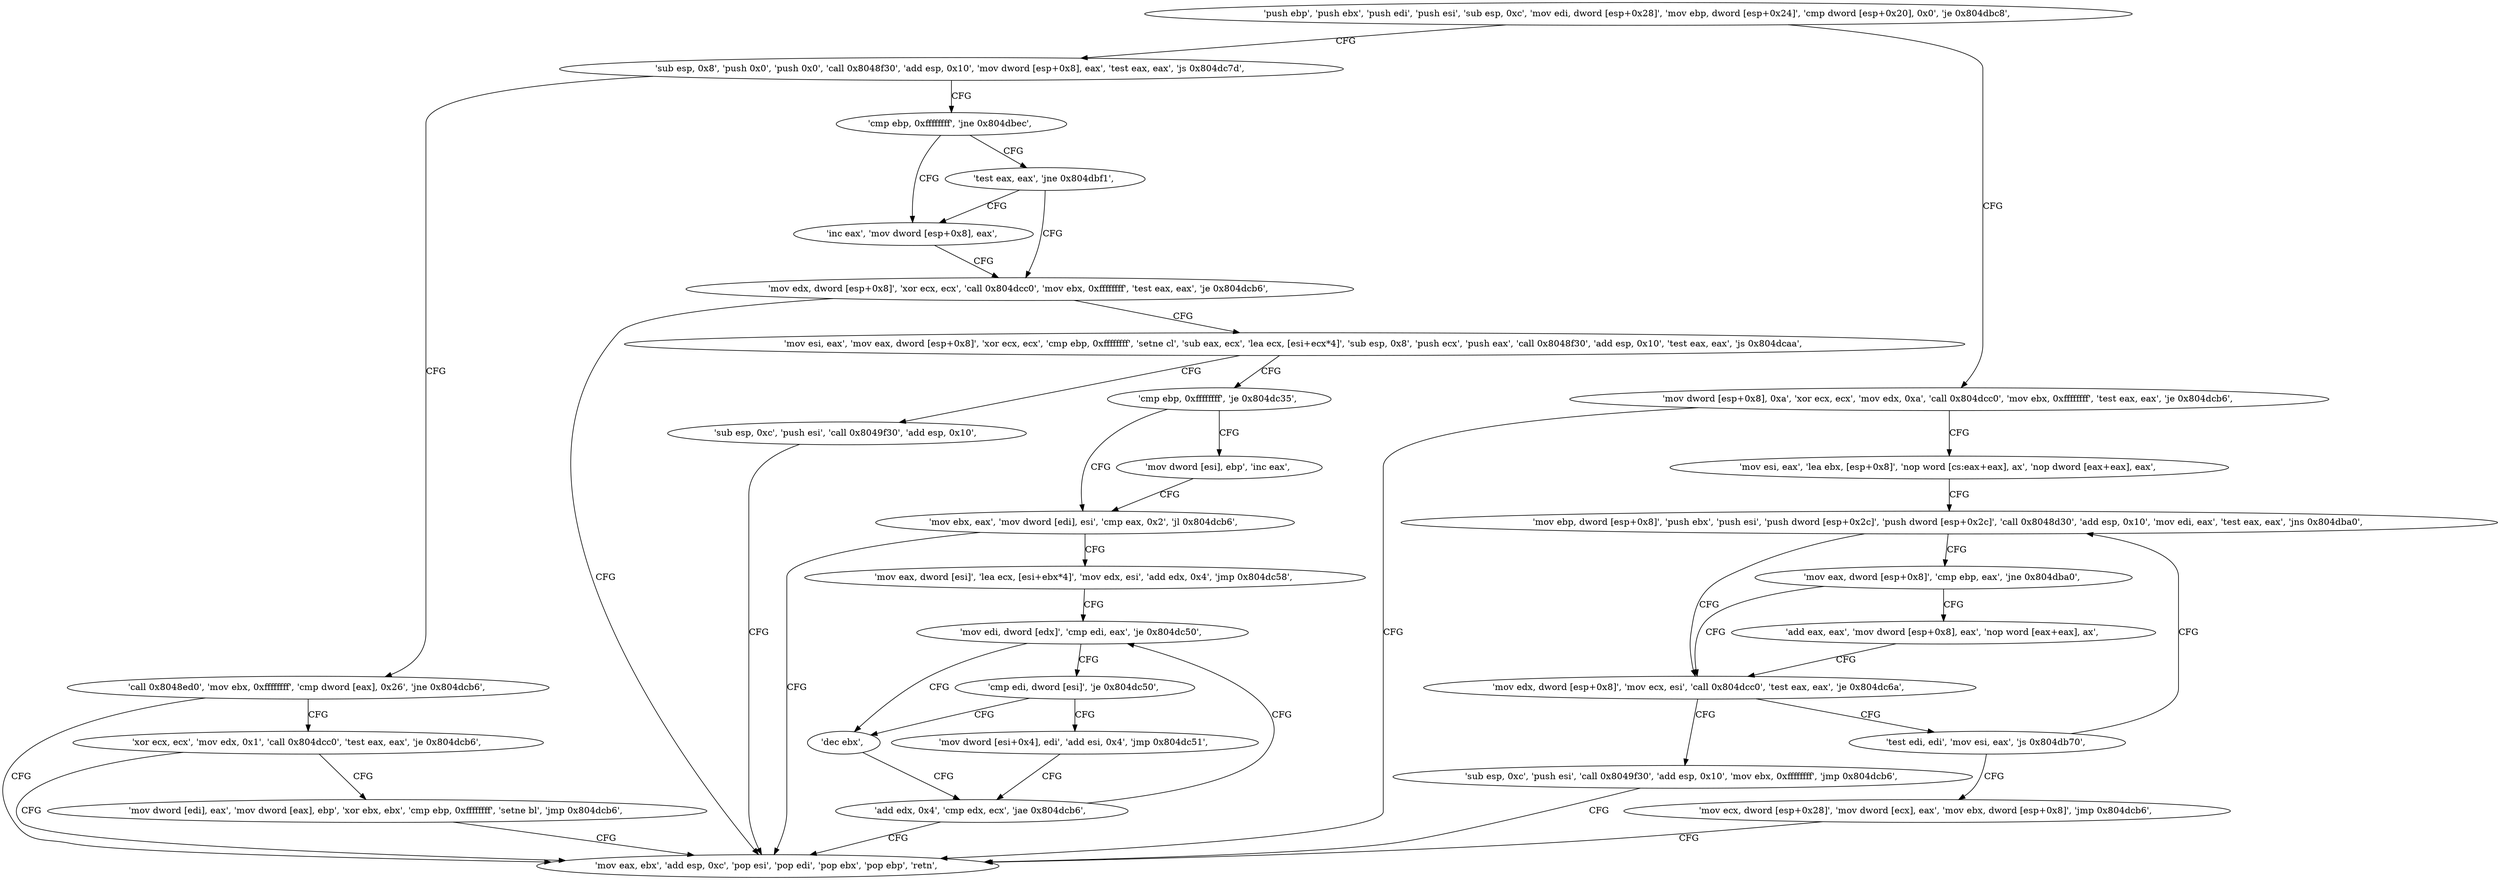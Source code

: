 digraph "func" {
"134535968" [label = "'push ebp', 'push ebx', 'push edi', 'push esi', 'sub esp, 0xc', 'mov edi, dword [esp+0x28]', 'mov ebp, dword [esp+0x24]', 'cmp dword [esp+0x20], 0x0', 'je 0x804dbc8', " ]
"134536136" [label = "'sub esp, 0x8', 'push 0x0', 'push 0x0', 'call 0x8048f30', 'add esp, 0x10', 'mov dword [esp+0x8], eax', 'test eax, eax', 'js 0x804dc7d', " ]
"134535994" [label = "'mov dword [esp+0x8], 0xa', 'xor ecx, ecx', 'mov edx, 0xa', 'call 0x804dcc0', 'mov ebx, 0xffffffff', 'test eax, eax', 'je 0x804dcb6', " ]
"134536317" [label = "'call 0x8048ed0', 'mov ebx, 0xffffffff', 'cmp dword [eax], 0x26', 'jne 0x804dcb6', " ]
"134536163" [label = "'cmp ebp, 0xffffffff', 'jne 0x804dbec', " ]
"134536374" [label = "'mov eax, ebx', 'add esp, 0xc', 'pop esi', 'pop edi', 'pop ebx', 'pop ebp', 'retn', " ]
"134536027" [label = "'mov esi, eax', 'lea ebx, [esp+0x8]', 'nop word [cs:eax+eax], ax', 'nop dword [eax+eax], eax', " ]
"134536332" [label = "'xor ecx, ecx', 'mov edx, 0x1', 'call 0x804dcc0', 'test eax, eax', 'je 0x804dcb6', " ]
"134536172" [label = "'inc eax', 'mov dword [esp+0x8], eax', " ]
"134536168" [label = "'test eax, eax', 'jne 0x804dbf1', " ]
"134536048" [label = "'mov ebp, dword [esp+0x8]', 'push ebx', 'push esi', 'push dword [esp+0x2c]', 'push dword [esp+0x2c]', 'call 0x8048d30', 'add esp, 0x10', 'mov edi, eax', 'test eax, eax', 'jns 0x804dba0', " ]
"134536348" [label = "'mov dword [edi], eax', 'mov dword [eax], ebp', 'xor ebx, ebx', 'cmp ebp, 0xffffffff', 'setne bl', 'jmp 0x804dcb6', " ]
"134536177" [label = "'mov edx, dword [esp+0x8]', 'xor ecx, ecx', 'call 0x804dcc0', 'mov ebx, 0xffffffff', 'test eax, eax', 'je 0x804dcb6', " ]
"134536096" [label = "'mov edx, dword [esp+0x8]', 'mov ecx, esi', 'call 0x804dcc0', 'test eax, eax', 'je 0x804dc6a', " ]
"134536298" [label = "'sub esp, 0xc', 'push esi', 'call 0x8049f30', 'add esp, 0x10', 'mov ebx, 0xffffffff', 'jmp 0x804dcb6', " ]
"134536115" [label = "'test edi, edi', 'mov esi, eax', 'js 0x804db70', " ]
"134536076" [label = "'mov eax, dword [esp+0x8]', 'cmp ebp, eax', 'jne 0x804dba0', " ]
"134536084" [label = "'add eax, eax', 'mov dword [esp+0x8], eax', 'nop word [eax+eax], ax', " ]
"134536201" [label = "'mov esi, eax', 'mov eax, dword [esp+0x8]', 'xor ecx, ecx', 'cmp ebp, 0xffffffff', 'setne cl', 'sub eax, ecx', 'lea ecx, [esi+ecx*4]', 'sub esp, 0x8', 'push ecx', 'push eax', 'call 0x8048f30', 'add esp, 0x10', 'test eax, eax', 'js 0x804dcaa', " ]
"134536362" [label = "'sub esp, 0xc', 'push esi', 'call 0x8049f30', 'add esp, 0x10', " ]
"134536237" [label = "'cmp ebp, 0xffffffff', 'je 0x804dc35', " ]
"134536121" [label = "'mov ecx, dword [esp+0x28]', 'mov dword [ecx], eax', 'mov ebx, dword [esp+0x8]', 'jmp 0x804dcb6', " ]
"134536245" [label = "'mov ebx, eax', 'mov dword [edi], esi', 'cmp eax, 0x2', 'jl 0x804dcb6', " ]
"134536242" [label = "'mov dword [esi], ebp', 'inc eax', " ]
"134536254" [label = "'mov eax, dword [esi]', 'lea ecx, [esi+ebx*4]', 'mov edx, esi', 'add edx, 0x4', 'jmp 0x804dc58', " ]
"134536280" [label = "'mov edi, dword [edx]', 'cmp edi, eax', 'je 0x804dc50', " ]
"134536272" [label = "'dec ebx', " ]
"134536286" [label = "'cmp edi, dword [esi]', 'je 0x804dc50', " ]
"134536273" [label = "'add edx, 0x4', 'cmp edx, ecx', 'jae 0x804dcb6', " ]
"134536290" [label = "'mov dword [esi+0x4], edi', 'add esi, 0x4', 'jmp 0x804dc51', " ]
"134535968" -> "134536136" [ label = "CFG" ]
"134535968" -> "134535994" [ label = "CFG" ]
"134536136" -> "134536317" [ label = "CFG" ]
"134536136" -> "134536163" [ label = "CFG" ]
"134535994" -> "134536374" [ label = "CFG" ]
"134535994" -> "134536027" [ label = "CFG" ]
"134536317" -> "134536374" [ label = "CFG" ]
"134536317" -> "134536332" [ label = "CFG" ]
"134536163" -> "134536172" [ label = "CFG" ]
"134536163" -> "134536168" [ label = "CFG" ]
"134536027" -> "134536048" [ label = "CFG" ]
"134536332" -> "134536374" [ label = "CFG" ]
"134536332" -> "134536348" [ label = "CFG" ]
"134536172" -> "134536177" [ label = "CFG" ]
"134536168" -> "134536177" [ label = "CFG" ]
"134536168" -> "134536172" [ label = "CFG" ]
"134536048" -> "134536096" [ label = "CFG" ]
"134536048" -> "134536076" [ label = "CFG" ]
"134536348" -> "134536374" [ label = "CFG" ]
"134536177" -> "134536374" [ label = "CFG" ]
"134536177" -> "134536201" [ label = "CFG" ]
"134536096" -> "134536298" [ label = "CFG" ]
"134536096" -> "134536115" [ label = "CFG" ]
"134536298" -> "134536374" [ label = "CFG" ]
"134536115" -> "134536048" [ label = "CFG" ]
"134536115" -> "134536121" [ label = "CFG" ]
"134536076" -> "134536096" [ label = "CFG" ]
"134536076" -> "134536084" [ label = "CFG" ]
"134536084" -> "134536096" [ label = "CFG" ]
"134536201" -> "134536362" [ label = "CFG" ]
"134536201" -> "134536237" [ label = "CFG" ]
"134536362" -> "134536374" [ label = "CFG" ]
"134536237" -> "134536245" [ label = "CFG" ]
"134536237" -> "134536242" [ label = "CFG" ]
"134536121" -> "134536374" [ label = "CFG" ]
"134536245" -> "134536374" [ label = "CFG" ]
"134536245" -> "134536254" [ label = "CFG" ]
"134536242" -> "134536245" [ label = "CFG" ]
"134536254" -> "134536280" [ label = "CFG" ]
"134536280" -> "134536272" [ label = "CFG" ]
"134536280" -> "134536286" [ label = "CFG" ]
"134536272" -> "134536273" [ label = "CFG" ]
"134536286" -> "134536272" [ label = "CFG" ]
"134536286" -> "134536290" [ label = "CFG" ]
"134536273" -> "134536374" [ label = "CFG" ]
"134536273" -> "134536280" [ label = "CFG" ]
"134536290" -> "134536273" [ label = "CFG" ]
}
